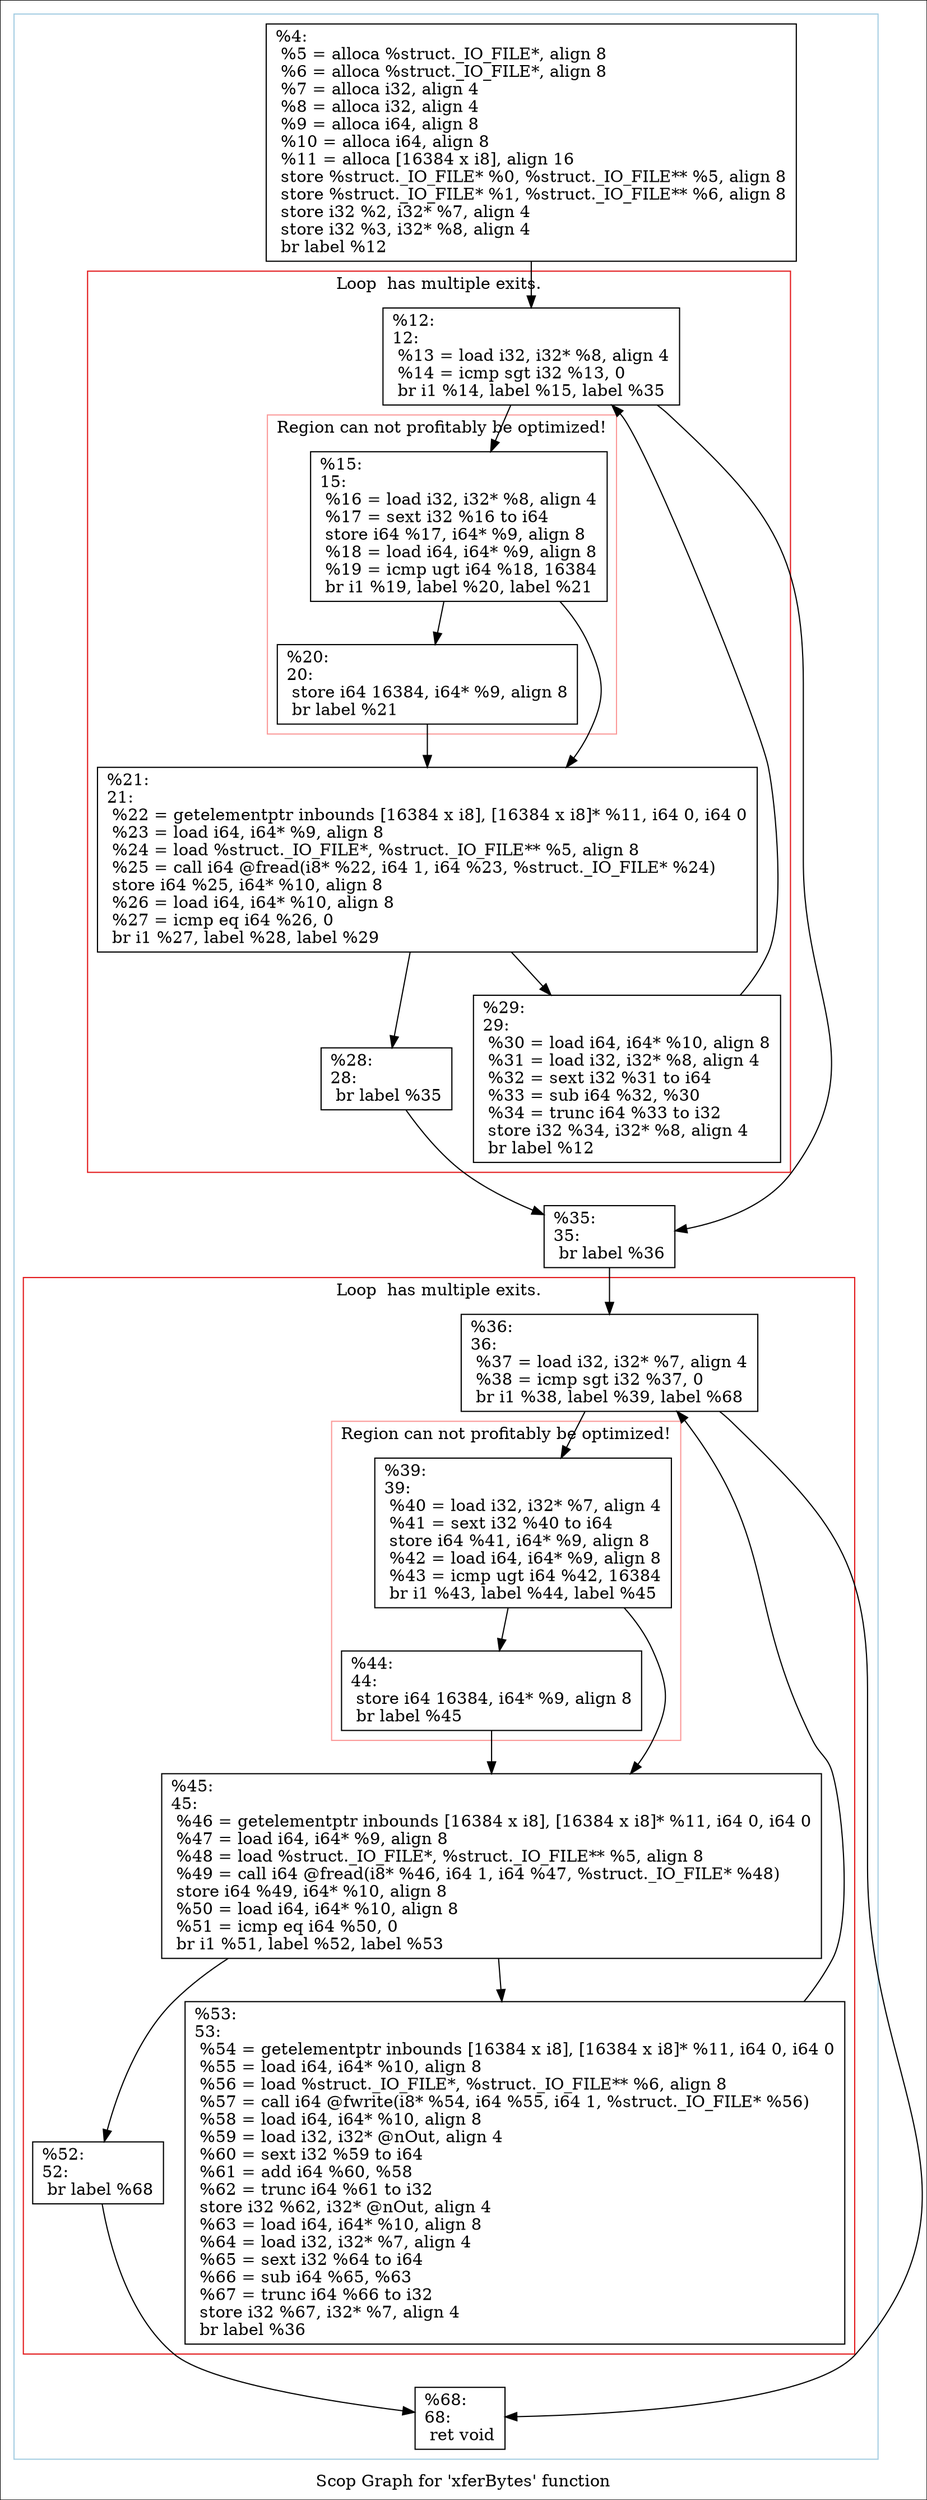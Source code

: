 digraph "Scop Graph for 'xferBytes' function" {
	label="Scop Graph for 'xferBytes' function";

	Node0x1ba0970 [shape=record,label="{%4:\l  %5 = alloca %struct._IO_FILE*, align 8\l  %6 = alloca %struct._IO_FILE*, align 8\l  %7 = alloca i32, align 4\l  %8 = alloca i32, align 4\l  %9 = alloca i64, align 8\l  %10 = alloca i64, align 8\l  %11 = alloca [16384 x i8], align 16\l  store %struct._IO_FILE* %0, %struct._IO_FILE** %5, align 8\l  store %struct._IO_FILE* %1, %struct._IO_FILE** %6, align 8\l  store i32 %2, i32* %7, align 4\l  store i32 %3, i32* %8, align 4\l  br label %12\l}"];
	Node0x1ba0970 -> Node0x1b8ccb0;
	Node0x1b8ccb0 [shape=record,label="{%12:\l12:                                               \l  %13 = load i32, i32* %8, align 4\l  %14 = icmp sgt i32 %13, 0\l  br i1 %14, label %15, label %35\l}"];
	Node0x1b8ccb0 -> Node0x1b8af70;
	Node0x1b8ccb0 -> Node0x1b57670;
	Node0x1b8af70 [shape=record,label="{%15:\l15:                                               \l  %16 = load i32, i32* %8, align 4\l  %17 = sext i32 %16 to i64\l  store i64 %17, i64* %9, align 8\l  %18 = load i64, i64* %9, align 8\l  %19 = icmp ugt i64 %18, 16384\l  br i1 %19, label %20, label %21\l}"];
	Node0x1b8af70 -> Node0x1b9e5a0;
	Node0x1b8af70 -> Node0x1b3ecb0;
	Node0x1b9e5a0 [shape=record,label="{%20:\l20:                                               \l  store i64 16384, i64* %9, align 8\l  br label %21\l}"];
	Node0x1b9e5a0 -> Node0x1b3ecb0;
	Node0x1b3ecb0 [shape=record,label="{%21:\l21:                                               \l  %22 = getelementptr inbounds [16384 x i8], [16384 x i8]* %11, i64 0, i64 0\l  %23 = load i64, i64* %9, align 8\l  %24 = load %struct._IO_FILE*, %struct._IO_FILE** %5, align 8\l  %25 = call i64 @fread(i8* %22, i64 1, i64 %23, %struct._IO_FILE* %24)\l  store i64 %25, i64* %10, align 8\l  %26 = load i64, i64* %10, align 8\l  %27 = icmp eq i64 %26, 0\l  br i1 %27, label %28, label %29\l}"];
	Node0x1b3ecb0 -> Node0x1b904e0;
	Node0x1b3ecb0 -> Node0x1ba3ae0;
	Node0x1b904e0 [shape=record,label="{%28:\l28:                                               \l  br label %35\l}"];
	Node0x1b904e0 -> Node0x1b57670;
	Node0x1b57670 [shape=record,label="{%35:\l35:                                               \l  br label %36\l}"];
	Node0x1b57670 -> Node0x1b577c0;
	Node0x1b577c0 [shape=record,label="{%36:\l36:                                               \l  %37 = load i32, i32* %7, align 4\l  %38 = icmp sgt i32 %37, 0\l  br i1 %38, label %39, label %68\l}"];
	Node0x1b577c0 -> Node0x1b6c250;
	Node0x1b577c0 -> Node0x1b2f1b0;
	Node0x1b6c250 [shape=record,label="{%39:\l39:                                               \l  %40 = load i32, i32* %7, align 4\l  %41 = sext i32 %40 to i64\l  store i64 %41, i64* %9, align 8\l  %42 = load i64, i64* %9, align 8\l  %43 = icmp ugt i64 %42, 16384\l  br i1 %43, label %44, label %45\l}"];
	Node0x1b6c250 -> Node0x1b19670;
	Node0x1b6c250 -> Node0x1b90b40;
	Node0x1b19670 [shape=record,label="{%44:\l44:                                               \l  store i64 16384, i64* %9, align 8\l  br label %45\l}"];
	Node0x1b19670 -> Node0x1b90b40;
	Node0x1b90b40 [shape=record,label="{%45:\l45:                                               \l  %46 = getelementptr inbounds [16384 x i8], [16384 x i8]* %11, i64 0, i64 0\l  %47 = load i64, i64* %9, align 8\l  %48 = load %struct._IO_FILE*, %struct._IO_FILE** %5, align 8\l  %49 = call i64 @fread(i8* %46, i64 1, i64 %47, %struct._IO_FILE* %48)\l  store i64 %49, i64* %10, align 8\l  %50 = load i64, i64* %10, align 8\l  %51 = icmp eq i64 %50, 0\l  br i1 %51, label %52, label %53\l}"];
	Node0x1b90b40 -> Node0x1b189e0;
	Node0x1b90b40 -> Node0x1b8c0a0;
	Node0x1b189e0 [shape=record,label="{%52:\l52:                                               \l  br label %68\l}"];
	Node0x1b189e0 -> Node0x1b2f1b0;
	Node0x1b2f1b0 [shape=record,label="{%68:\l68:                                               \l  ret void\l}"];
	Node0x1b8c0a0 [shape=record,label="{%53:\l53:                                               \l  %54 = getelementptr inbounds [16384 x i8], [16384 x i8]* %11, i64 0, i64 0\l  %55 = load i64, i64* %10, align 8\l  %56 = load %struct._IO_FILE*, %struct._IO_FILE** %6, align 8\l  %57 = call i64 @fwrite(i8* %54, i64 %55, i64 1, %struct._IO_FILE* %56)\l  %58 = load i64, i64* %10, align 8\l  %59 = load i32, i32* @nOut, align 4\l  %60 = sext i32 %59 to i64\l  %61 = add i64 %60, %58\l  %62 = trunc i64 %61 to i32\l  store i32 %62, i32* @nOut, align 4\l  %63 = load i64, i64* %10, align 8\l  %64 = load i32, i32* %7, align 4\l  %65 = sext i32 %64 to i64\l  %66 = sub i64 %65, %63\l  %67 = trunc i64 %66 to i32\l  store i32 %67, i32* %7, align 4\l  br label %36\l}"];
	Node0x1b8c0a0 -> Node0x1b577c0[constraint=false];
	Node0x1ba3ae0 [shape=record,label="{%29:\l29:                                               \l  %30 = load i64, i64* %10, align 8\l  %31 = load i32, i32* %8, align 4\l  %32 = sext i32 %31 to i64\l  %33 = sub i64 %32, %30\l  %34 = trunc i64 %33 to i32\l  store i32 %34, i32* %8, align 4\l  br label %12\l}"];
	Node0x1ba3ae0 -> Node0x1b8ccb0[constraint=false];
	colorscheme = "paired12"
        subgraph cluster_0x1bf2ab0 {
          label = "";
          style = solid;
          color = 1
          subgraph cluster_0x1c39e50 {
            label = "Loop  has multiple exits.";
            style = solid;
            color = 6
            subgraph cluster_0x1c00e50 {
              label = "Region can not profitably be optimized!";
              style = solid;
              color = 5
              Node0x1b8af70;
              Node0x1b9e5a0;
            }
            Node0x1b8ccb0;
            Node0x1b3ecb0;
            Node0x1b904e0;
            Node0x1ba3ae0;
          }
          subgraph cluster_0x1bf2440 {
            label = "Loop  has multiple exits.";
            style = solid;
            color = 6
            subgraph cluster_0x1be0730 {
              label = "Region can not profitably be optimized!";
              style = solid;
              color = 5
              Node0x1b6c250;
              Node0x1b19670;
            }
            Node0x1b577c0;
            Node0x1b90b40;
            Node0x1b189e0;
            Node0x1b8c0a0;
          }
          Node0x1ba0970;
          Node0x1b57670;
          Node0x1b2f1b0;
        }
}
